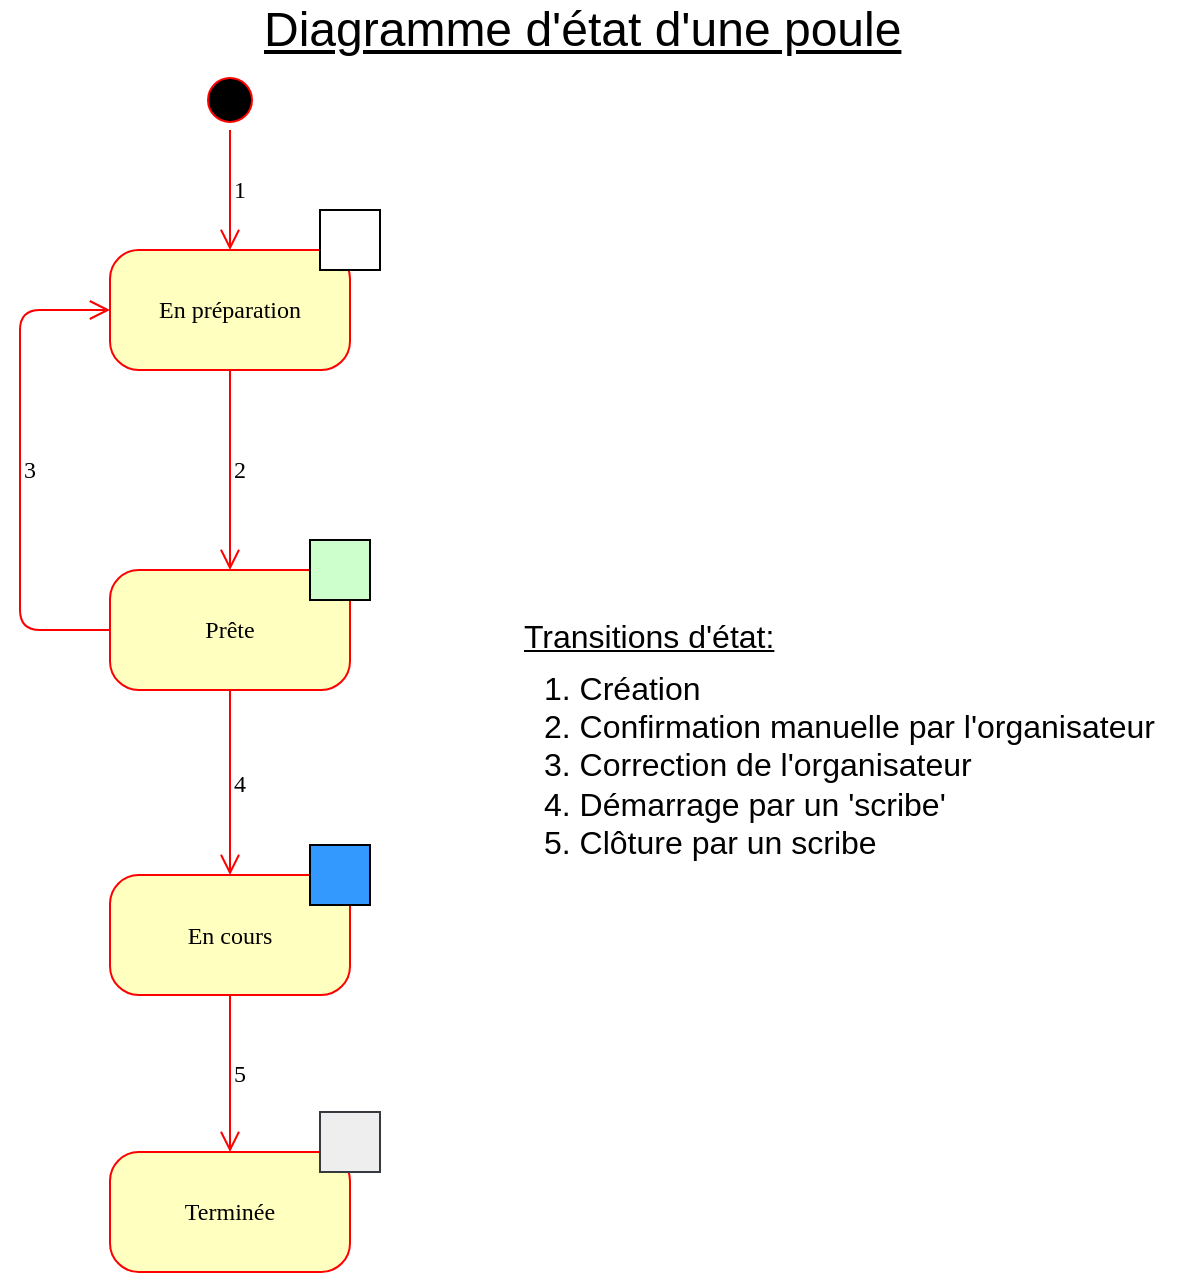 <mxfile version="12.1.7" type="device" pages="1"><diagram name="Page-1" id="58cdce13-f638-feb5-8d6f-7d28b1aa9fa0"><mxGraphModel dx="946" dy="672" grid="1" gridSize="10" guides="1" tooltips="1" connect="1" arrows="1" fold="1" page="1" pageScale="1" pageWidth="1100" pageHeight="850" background="#ffffff" math="0" shadow="0"><root><mxCell id="0"/><mxCell id="1" parent="0"/><mxCell id="382b91b5511bd0f7-1" value="" style="ellipse;html=1;shape=startState;fillColor=#000000;strokeColor=#ff0000;rounded=1;shadow=0;comic=0;labelBackgroundColor=none;fontFamily=Verdana;fontSize=12;fontColor=#000000;align=center;direction=south;" parent="1" vertex="1"><mxGeometry x="200" y="50" width="30" height="30" as="geometry"/></mxCell><mxCell id="2a3bc250acf0617d-9" value="1" style="edgeStyle=orthogonalEdgeStyle;html=1;labelBackgroundColor=none;endArrow=open;endSize=8;strokeColor=#ff0000;fontFamily=Verdana;fontSize=12;align=left;" parent="1" source="382b91b5511bd0f7-1" target="382b91b5511bd0f7-6" edge="1"><mxGeometry relative="1" as="geometry"/></mxCell><mxCell id="26iyYg8C99aJW1-tFnYM-2" value="2" style="edgeStyle=elbowEdgeStyle;html=1;labelBackgroundColor=none;endArrow=open;endSize=8;strokeColor=#ff0000;fontFamily=Verdana;fontSize=12;align=left;entryX=0.5;entryY=0;entryDx=0;entryDy=0;exitX=0.5;exitY=1;exitDx=0;exitDy=0;" parent="1" source="382b91b5511bd0f7-6" target="382b91b5511bd0f7-7" edge="1"><mxGeometry relative="1" as="geometry"><mxPoint x="340" y="525" as="sourcePoint"/><mxPoint x="215" y="270" as="targetPoint"/></mxGeometry></mxCell><mxCell id="26iyYg8C99aJW1-tFnYM-8" value="4" style="edgeStyle=elbowEdgeStyle;html=1;labelBackgroundColor=none;endArrow=open;endSize=8;strokeColor=#ff0000;fontFamily=Verdana;fontSize=12;align=left;entryX=0.5;entryY=0;entryDx=0;entryDy=0;exitX=0.5;exitY=1;exitDx=0;exitDy=0;elbow=vertical;" parent="1" source="382b91b5511bd0f7-7" target="382b91b5511bd0f7-10" edge="1"><mxGeometry relative="1" as="geometry"><mxPoint x="185" y="330" as="sourcePoint"/><mxPoint x="215" y="520" as="targetPoint"/><Array as="points"/></mxGeometry></mxCell><mxCell id="26iyYg8C99aJW1-tFnYM-9" value="5" style="edgeStyle=elbowEdgeStyle;html=1;labelBackgroundColor=none;endArrow=open;endSize=8;strokeColor=#ff0000;fontFamily=Verdana;fontSize=12;align=left;exitX=0.5;exitY=1;exitDx=0;exitDy=0;entryX=0.5;entryY=0;entryDx=0;entryDy=0;" parent="1" source="382b91b5511bd0f7-10" target="382b91b5511bd0f7-9" edge="1"><mxGeometry relative="1" as="geometry"><mxPoint x="240" y="720" as="sourcePoint"/><mxPoint x="200" y="730" as="targetPoint"/><Array as="points"/><mxPoint as="offset"/></mxGeometry></mxCell><mxCell id="26iyYg8C99aJW1-tFnYM-10" value="Transitions d'état:&lt;br style=&quot;font-size: 16px;&quot;&gt;" style="text;html=1;strokeColor=none;fillColor=none;align=left;verticalAlign=middle;whiteSpace=wrap;rounded=0;fontStyle=4;fontSize=16;" parent="1" vertex="1"><mxGeometry x="360" y="322.5" width="140" height="20" as="geometry"/></mxCell><mxCell id="2cLjiS6xUYmtswjx3d0f-1" value="1. Création&lt;br&gt;2. Confirmation manuelle par l'organisateur&lt;br&gt;3. Correction de l'organisateur&lt;br&gt;4. Démarrage par un 'scribe'&lt;br&gt;5. Clôture par un scribe&lt;br&gt;" style="text;html=1;strokeColor=none;fillColor=none;align=left;verticalAlign=top;whiteSpace=wrap;rounded=0;fontSize=16;" parent="1" vertex="1"><mxGeometry x="370" y="342.5" width="320" height="119" as="geometry"/></mxCell><mxCell id="7LAKeDvzSWmfeX8dvz8Q-1" value="" style="group" vertex="1" connectable="0" parent="1"><mxGeometry x="155" y="285" width="130" height="75" as="geometry"/></mxCell><mxCell id="BaQQyDW2W-vewUocUbvU-2" value="" style="group" parent="7LAKeDvzSWmfeX8dvz8Q-1" vertex="1" connectable="0"><mxGeometry width="130" height="75" as="geometry"/></mxCell><mxCell id="382b91b5511bd0f7-7" value="Prête" style="rounded=1;whiteSpace=wrap;html=1;arcSize=24;fillColor=#ffffc0;strokeColor=#ff0000;shadow=0;comic=0;labelBackgroundColor=none;fontFamily=Verdana;fontSize=12;fontColor=#000000;align=center;" parent="BaQQyDW2W-vewUocUbvU-2" vertex="1"><mxGeometry y="15" width="120" height="60" as="geometry"/></mxCell><mxCell id="JQE-0Z9S4rFFEw2IQel2-15" value="" style="rounded=0;whiteSpace=wrap;html=1;fillColor=#CCFFCC;" parent="BaQQyDW2W-vewUocUbvU-2" vertex="1"><mxGeometry x="100" width="30" height="30" as="geometry"/></mxCell><mxCell id="7LAKeDvzSWmfeX8dvz8Q-2" value="" style="group" vertex="1" connectable="0" parent="1"><mxGeometry x="155" y="437.5" width="130" height="75" as="geometry"/></mxCell><mxCell id="BaQQyDW2W-vewUocUbvU-1" value="" style="group" parent="7LAKeDvzSWmfeX8dvz8Q-2" vertex="1" connectable="0"><mxGeometry width="130" height="75" as="geometry"/></mxCell><mxCell id="382b91b5511bd0f7-10" value="En cours" style="rounded=1;whiteSpace=wrap;html=1;arcSize=24;fillColor=#ffffc0;strokeColor=#ff0000;shadow=0;comic=0;labelBackgroundColor=none;fontFamily=Verdana;fontSize=12;fontColor=#000000;align=center;" parent="BaQQyDW2W-vewUocUbvU-1" vertex="1"><mxGeometry y="15" width="120" height="60" as="geometry"/></mxCell><mxCell id="JQE-0Z9S4rFFEw2IQel2-18" value="" style="rounded=0;whiteSpace=wrap;html=1;fillColor=#3399FF;" parent="BaQQyDW2W-vewUocUbvU-1" vertex="1"><mxGeometry x="100" width="30" height="30" as="geometry"/></mxCell><mxCell id="7LAKeDvzSWmfeX8dvz8Q-3" value="" style="group" vertex="1" connectable="0" parent="1"><mxGeometry x="155" y="571" width="135" height="80" as="geometry"/></mxCell><mxCell id="BaQQyDW2W-vewUocUbvU-4" value="" style="group" parent="7LAKeDvzSWmfeX8dvz8Q-3" vertex="1" connectable="0"><mxGeometry width="135" height="80" as="geometry"/></mxCell><mxCell id="382b91b5511bd0f7-9" value="Terminée" style="rounded=1;whiteSpace=wrap;html=1;arcSize=24;fillColor=#ffffc0;strokeColor=#ff0000;shadow=0;comic=0;labelBackgroundColor=none;fontFamily=Verdana;fontSize=12;fontColor=#000000;align=center;" parent="BaQQyDW2W-vewUocUbvU-4" vertex="1"><mxGeometry y="20" width="120" height="60" as="geometry"/></mxCell><mxCell id="JQE-0Z9S4rFFEw2IQel2-20" value="" style="rounded=0;whiteSpace=wrap;html=1;fillColor=#eeeeee;strokeColor=#36393d;" parent="BaQQyDW2W-vewUocUbvU-4" vertex="1"><mxGeometry x="105" width="30" height="30" as="geometry"/></mxCell><mxCell id="7LAKeDvzSWmfeX8dvz8Q-4" value="" style="group" vertex="1" connectable="0" parent="1"><mxGeometry x="155" y="120" width="135" height="80" as="geometry"/></mxCell><mxCell id="382b91b5511bd0f7-6" value="En préparation" style="rounded=1;whiteSpace=wrap;html=1;arcSize=24;fillColor=#ffffc0;strokeColor=#ff0000;shadow=0;comic=0;labelBackgroundColor=none;fontFamily=Verdana;fontSize=12;fontColor=#000000;align=center;" parent="7LAKeDvzSWmfeX8dvz8Q-4" vertex="1"><mxGeometry y="20" width="120" height="60" as="geometry"/></mxCell><mxCell id="JQE-0Z9S4rFFEw2IQel2-4" value="" style="rounded=0;whiteSpace=wrap;html=1;" parent="7LAKeDvzSWmfeX8dvz8Q-4" vertex="1"><mxGeometry x="105" width="30" height="30" as="geometry"/></mxCell><mxCell id="7LAKeDvzSWmfeX8dvz8Q-5" value="3" style="edgeStyle=elbowEdgeStyle;html=1;labelBackgroundColor=none;endArrow=open;endSize=8;strokeColor=#ff0000;fontFamily=Verdana;fontSize=12;align=left;entryX=0;entryY=0.5;entryDx=0;entryDy=0;exitX=0;exitY=0.5;exitDx=0;exitDy=0;elbow=vertical;" edge="1" parent="1" source="382b91b5511bd0f7-7" target="382b91b5511bd0f7-6"><mxGeometry relative="1" as="geometry"><mxPoint x="225" y="210" as="sourcePoint"/><mxPoint x="225" y="310" as="targetPoint"/><Array as="points"><mxPoint x="110" y="250"/></Array></mxGeometry></mxCell><mxCell id="7LAKeDvzSWmfeX8dvz8Q-7" value="Diagramme d'état d'une poule" style="text;html=1;strokeColor=none;fillColor=none;align=left;verticalAlign=middle;whiteSpace=wrap;rounded=0;fontStyle=4;fontSize=24;" vertex="1" parent="1"><mxGeometry x="230" y="20" width="360" height="20" as="geometry"/></mxCell></root></mxGraphModel></diagram></mxfile>